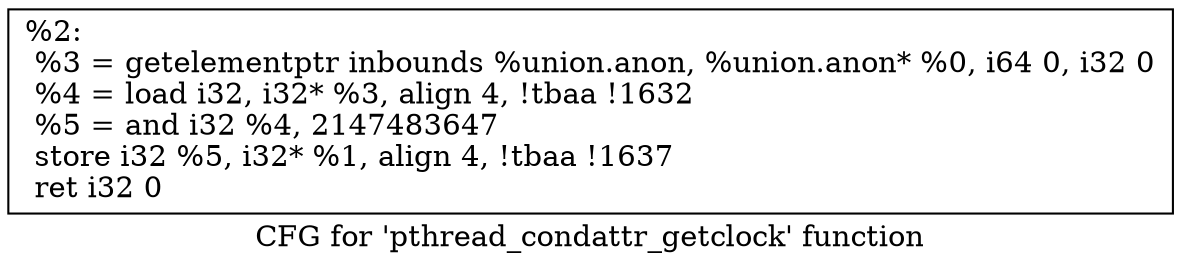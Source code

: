 digraph "CFG for 'pthread_condattr_getclock' function" {
	label="CFG for 'pthread_condattr_getclock' function";

	Node0x1ff4130 [shape=record,label="{%2:\l  %3 = getelementptr inbounds %union.anon, %union.anon* %0, i64 0, i32 0\l  %4 = load i32, i32* %3, align 4, !tbaa !1632\l  %5 = and i32 %4, 2147483647\l  store i32 %5, i32* %1, align 4, !tbaa !1637\l  ret i32 0\l}"];
}
